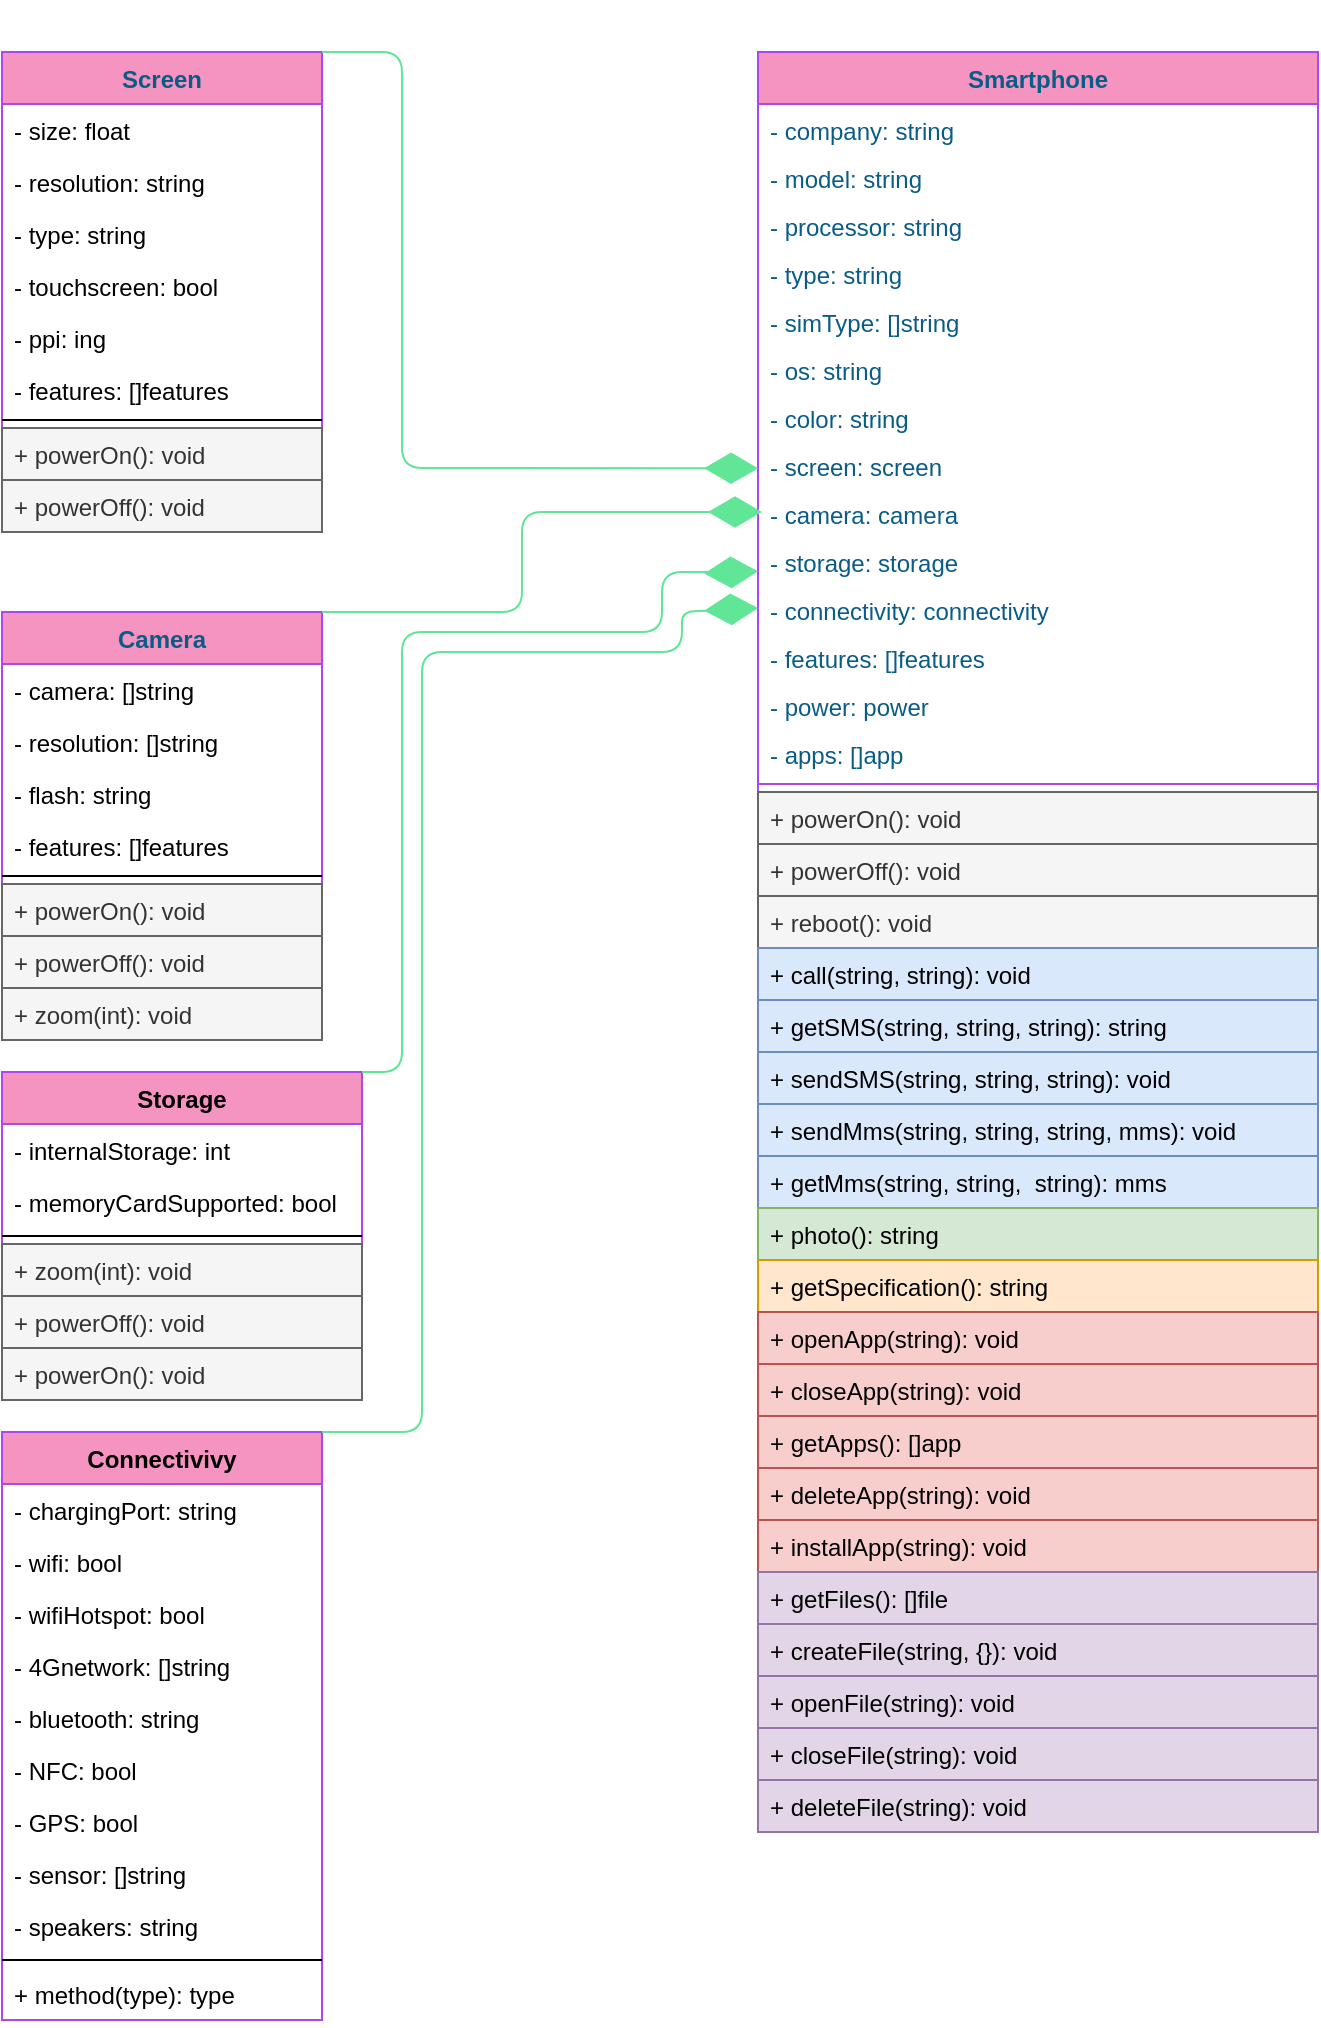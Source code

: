 <mxfile version="15.0.6" type="github">
  <diagram id="CjyDBgkY8oRkE1PANgcw" name="Page-1">
    <mxGraphModel dx="667" dy="2395" grid="1" gridSize="10" guides="1" tooltips="1" connect="1" arrows="1" fold="1" page="1" pageScale="1" pageWidth="1169" pageHeight="827" math="0" shadow="0">
      <root>
        <mxCell id="0" />
        <mxCell id="1" parent="0" />
        <mxCell id="ZrbWM_IVjNoFiUcgMcWU-2" value="Smartphone&#xa;" style="swimlane;fontStyle=1;align=center;verticalAlign=top;childLayout=stackLayout;horizontal=1;startSize=26;horizontalStack=0;resizeParent=1;resizeParentMax=0;resizeLast=0;collapsible=1;marginBottom=0;rounded=0;sketch=0;fontColor=#095C86;strokeColor=#AF45ED;fillColor=#F694C1;" vertex="1" parent="1">
          <mxGeometry x="2058" width="280" height="890" as="geometry" />
        </mxCell>
        <mxCell id="ZrbWM_IVjNoFiUcgMcWU-44" value="- company: string" style="text;strokeColor=none;fillColor=none;align=left;verticalAlign=top;spacingLeft=4;spacingRight=4;overflow=hidden;rotatable=0;points=[[0,0.5],[1,0.5]];portConstraint=eastwest;fontColor=#095C86;" vertex="1" parent="ZrbWM_IVjNoFiUcgMcWU-2">
          <mxGeometry y="26" width="280" height="24" as="geometry" />
        </mxCell>
        <mxCell id="ZrbWM_IVjNoFiUcgMcWU-45" value="- model: string" style="text;strokeColor=none;fillColor=none;align=left;verticalAlign=top;spacingLeft=4;spacingRight=4;overflow=hidden;rotatable=0;points=[[0,0.5],[1,0.5]];portConstraint=eastwest;fontColor=#095C86;" vertex="1" parent="ZrbWM_IVjNoFiUcgMcWU-2">
          <mxGeometry y="50" width="280" height="24" as="geometry" />
        </mxCell>
        <mxCell id="ZrbWM_IVjNoFiUcgMcWU-9" value="- processor: string" style="text;strokeColor=none;fillColor=none;align=left;verticalAlign=top;spacingLeft=4;spacingRight=4;overflow=hidden;rotatable=0;points=[[0,0.5],[1,0.5]];portConstraint=eastwest;fontColor=#095C86;" vertex="1" parent="ZrbWM_IVjNoFiUcgMcWU-2">
          <mxGeometry y="74" width="280" height="24" as="geometry" />
        </mxCell>
        <mxCell id="ZrbWM_IVjNoFiUcgMcWU-10" value="- type: string&#xa;" style="text;strokeColor=none;fillColor=none;align=left;verticalAlign=top;spacingLeft=4;spacingRight=4;overflow=hidden;rotatable=0;points=[[0,0.5],[1,0.5]];portConstraint=eastwest;fontColor=#095C86;" vertex="1" parent="ZrbWM_IVjNoFiUcgMcWU-2">
          <mxGeometry y="98" width="280" height="24" as="geometry" />
        </mxCell>
        <mxCell id="ZrbWM_IVjNoFiUcgMcWU-11" value="- simType: []string" style="text;strokeColor=none;fillColor=none;align=left;verticalAlign=top;spacingLeft=4;spacingRight=4;overflow=hidden;rotatable=0;points=[[0,0.5],[1,0.5]];portConstraint=eastwest;fontColor=#095C86;" vertex="1" parent="ZrbWM_IVjNoFiUcgMcWU-2">
          <mxGeometry y="122" width="280" height="24" as="geometry" />
        </mxCell>
        <mxCell id="ZrbWM_IVjNoFiUcgMcWU-12" value="- os: string&#xa;" style="text;strokeColor=none;fillColor=none;align=left;verticalAlign=top;spacingLeft=4;spacingRight=4;overflow=hidden;rotatable=0;points=[[0,0.5],[1,0.5]];portConstraint=eastwest;fontColor=#095C86;" vertex="1" parent="ZrbWM_IVjNoFiUcgMcWU-2">
          <mxGeometry y="146" width="280" height="24" as="geometry" />
        </mxCell>
        <mxCell id="ZrbWM_IVjNoFiUcgMcWU-13" value="- color: string&#xa;" style="text;strokeColor=none;fillColor=none;align=left;verticalAlign=top;spacingLeft=4;spacingRight=4;overflow=hidden;rotatable=0;points=[[0,0.5],[1,0.5]];portConstraint=eastwest;fontColor=#095C86;" vertex="1" parent="ZrbWM_IVjNoFiUcgMcWU-2">
          <mxGeometry y="170" width="280" height="24" as="geometry" />
        </mxCell>
        <mxCell id="ZrbWM_IVjNoFiUcgMcWU-14" value="- screen: screen&#xa;" style="text;strokeColor=none;fillColor=none;align=left;verticalAlign=top;spacingLeft=4;spacingRight=4;overflow=hidden;rotatable=0;points=[[0,0.5],[1,0.5]];portConstraint=eastwest;fontColor=#095C86;" vertex="1" parent="ZrbWM_IVjNoFiUcgMcWU-2">
          <mxGeometry y="194" width="280" height="24" as="geometry" />
        </mxCell>
        <mxCell id="ZrbWM_IVjNoFiUcgMcWU-15" value="- camera: camera" style="text;strokeColor=none;fillColor=none;align=left;verticalAlign=top;spacingLeft=4;spacingRight=4;overflow=hidden;rotatable=0;points=[[0,0.5],[1,0.5]];portConstraint=eastwest;fontColor=#095C86;" vertex="1" parent="ZrbWM_IVjNoFiUcgMcWU-2">
          <mxGeometry y="218" width="280" height="24" as="geometry" />
        </mxCell>
        <mxCell id="ZrbWM_IVjNoFiUcgMcWU-16" value="- storage: storage" style="text;strokeColor=none;fillColor=none;align=left;verticalAlign=top;spacingLeft=4;spacingRight=4;overflow=hidden;rotatable=0;points=[[0,0.5],[1,0.5]];portConstraint=eastwest;fontColor=#095C86;" vertex="1" parent="ZrbWM_IVjNoFiUcgMcWU-2">
          <mxGeometry y="242" width="280" height="24" as="geometry" />
        </mxCell>
        <mxCell id="ZrbWM_IVjNoFiUcgMcWU-17" value="- connectivity: connectivity" style="text;strokeColor=none;fillColor=none;align=left;verticalAlign=top;spacingLeft=4;spacingRight=4;overflow=hidden;rotatable=0;points=[[0,0.5],[1,0.5]];portConstraint=eastwest;fontColor=#095C86;" vertex="1" parent="ZrbWM_IVjNoFiUcgMcWU-2">
          <mxGeometry y="266" width="280" height="24" as="geometry" />
        </mxCell>
        <mxCell id="ZrbWM_IVjNoFiUcgMcWU-18" value="- features: []features" style="text;strokeColor=none;fillColor=none;align=left;verticalAlign=top;spacingLeft=4;spacingRight=4;overflow=hidden;rotatable=0;points=[[0,0.5],[1,0.5]];portConstraint=eastwest;fontColor=#095C86;" vertex="1" parent="ZrbWM_IVjNoFiUcgMcWU-2">
          <mxGeometry y="290" width="280" height="24" as="geometry" />
        </mxCell>
        <mxCell id="ZrbWM_IVjNoFiUcgMcWU-19" value="- power: power" style="text;strokeColor=none;fillColor=none;align=left;verticalAlign=top;spacingLeft=4;spacingRight=4;overflow=hidden;rotatable=0;points=[[0,0.5],[1,0.5]];portConstraint=eastwest;fontColor=#095C86;" vertex="1" parent="ZrbWM_IVjNoFiUcgMcWU-2">
          <mxGeometry y="314" width="280" height="24" as="geometry" />
        </mxCell>
        <mxCell id="ZrbWM_IVjNoFiUcgMcWU-30" value="- apps: []app" style="text;strokeColor=none;fillColor=none;align=left;verticalAlign=top;spacingLeft=4;spacingRight=4;overflow=hidden;rotatable=0;points=[[0,0.5],[1,0.5]];portConstraint=eastwest;fontColor=#095C86;" vertex="1" parent="ZrbWM_IVjNoFiUcgMcWU-2">
          <mxGeometry y="338" width="280" height="24" as="geometry" />
        </mxCell>
        <mxCell id="ZrbWM_IVjNoFiUcgMcWU-4" value="" style="line;strokeWidth=1;fillColor=none;align=left;verticalAlign=middle;spacingTop=-1;spacingLeft=3;spacingRight=3;rotatable=0;labelPosition=right;points=[];portConstraint=eastwest;strokeColor=#AF45ED;fontColor=#095C86;" vertex="1" parent="ZrbWM_IVjNoFiUcgMcWU-2">
          <mxGeometry y="362" width="280" height="8" as="geometry" />
        </mxCell>
        <mxCell id="ZrbWM_IVjNoFiUcgMcWU-5" value="+ powerOn(): void" style="text;strokeColor=#666666;fillColor=#f5f5f5;align=left;verticalAlign=top;spacingLeft=4;spacingRight=4;overflow=hidden;rotatable=0;points=[[0,0.5],[1,0.5]];portConstraint=eastwest;fontColor=#333333;" vertex="1" parent="ZrbWM_IVjNoFiUcgMcWU-2">
          <mxGeometry y="370" width="280" height="26" as="geometry" />
        </mxCell>
        <mxCell id="ZrbWM_IVjNoFiUcgMcWU-21" value="+ powerOff(): void" style="text;strokeColor=#666666;fillColor=#f5f5f5;align=left;verticalAlign=top;spacingLeft=4;spacingRight=4;overflow=hidden;rotatable=0;points=[[0,0.5],[1,0.5]];portConstraint=eastwest;fontColor=#333333;" vertex="1" parent="ZrbWM_IVjNoFiUcgMcWU-2">
          <mxGeometry y="396" width="280" height="26" as="geometry" />
        </mxCell>
        <mxCell id="ZrbWM_IVjNoFiUcgMcWU-32" value="+ reboot(): void" style="text;strokeColor=#666666;fillColor=#f5f5f5;align=left;verticalAlign=top;spacingLeft=4;spacingRight=4;overflow=hidden;rotatable=0;points=[[0,0.5],[1,0.5]];portConstraint=eastwest;fontColor=#333333;" vertex="1" parent="ZrbWM_IVjNoFiUcgMcWU-2">
          <mxGeometry y="422" width="280" height="26" as="geometry" />
        </mxCell>
        <mxCell id="ZrbWM_IVjNoFiUcgMcWU-22" value="+ call(string, string): void" style="text;strokeColor=#6c8ebf;fillColor=#dae8fc;align=left;verticalAlign=top;spacingLeft=4;spacingRight=4;overflow=hidden;rotatable=0;points=[[0,0.5],[1,0.5]];portConstraint=eastwest;" vertex="1" parent="ZrbWM_IVjNoFiUcgMcWU-2">
          <mxGeometry y="448" width="280" height="26" as="geometry" />
        </mxCell>
        <mxCell id="ZrbWM_IVjNoFiUcgMcWU-26" value="+ getSMS(string, string, string): string" style="text;strokeColor=#6c8ebf;fillColor=#dae8fc;align=left;verticalAlign=top;spacingLeft=4;spacingRight=4;overflow=hidden;rotatable=0;points=[[0,0.5],[1,0.5]];portConstraint=eastwest;" vertex="1" parent="ZrbWM_IVjNoFiUcgMcWU-2">
          <mxGeometry y="474" width="280" height="26" as="geometry" />
        </mxCell>
        <mxCell id="ZrbWM_IVjNoFiUcgMcWU-23" value="+ sendSMS(string, string, string): void" style="text;strokeColor=#6c8ebf;fillColor=#dae8fc;align=left;verticalAlign=top;spacingLeft=4;spacingRight=4;overflow=hidden;rotatable=0;points=[[0,0.5],[1,0.5]];portConstraint=eastwest;" vertex="1" parent="ZrbWM_IVjNoFiUcgMcWU-2">
          <mxGeometry y="500" width="280" height="26" as="geometry" />
        </mxCell>
        <mxCell id="ZrbWM_IVjNoFiUcgMcWU-24" value="+ sendMms(string, string, string, mms): void" style="text;strokeColor=#6c8ebf;fillColor=#dae8fc;align=left;verticalAlign=top;spacingLeft=4;spacingRight=4;overflow=hidden;rotatable=0;points=[[0,0.5],[1,0.5]];portConstraint=eastwest;" vertex="1" parent="ZrbWM_IVjNoFiUcgMcWU-2">
          <mxGeometry y="526" width="280" height="26" as="geometry" />
        </mxCell>
        <mxCell id="ZrbWM_IVjNoFiUcgMcWU-27" value="+ getMms(string, string,  string): mms" style="text;strokeColor=#6c8ebf;fillColor=#dae8fc;align=left;verticalAlign=top;spacingLeft=4;spacingRight=4;overflow=hidden;rotatable=0;points=[[0,0.5],[1,0.5]];portConstraint=eastwest;" vertex="1" parent="ZrbWM_IVjNoFiUcgMcWU-2">
          <mxGeometry y="552" width="280" height="26" as="geometry" />
        </mxCell>
        <mxCell id="ZrbWM_IVjNoFiUcgMcWU-25" value="+ photo(): string" style="text;strokeColor=#82b366;fillColor=#d5e8d4;align=left;verticalAlign=top;spacingLeft=4;spacingRight=4;overflow=hidden;rotatable=0;points=[[0,0.5],[1,0.5]];portConstraint=eastwest;" vertex="1" parent="ZrbWM_IVjNoFiUcgMcWU-2">
          <mxGeometry y="578" width="280" height="26" as="geometry" />
        </mxCell>
        <mxCell id="ZrbWM_IVjNoFiUcgMcWU-28" value="+ getSpecification(): string" style="text;strokeColor=#d79b00;fillColor=#ffe6cc;align=left;verticalAlign=top;spacingLeft=4;spacingRight=4;overflow=hidden;rotatable=0;points=[[0,0.5],[1,0.5]];portConstraint=eastwest;" vertex="1" parent="ZrbWM_IVjNoFiUcgMcWU-2">
          <mxGeometry y="604" width="280" height="26" as="geometry" />
        </mxCell>
        <mxCell id="ZrbWM_IVjNoFiUcgMcWU-29" value="+ openApp(string): void " style="text;strokeColor=#b85450;fillColor=#f8cecc;align=left;verticalAlign=top;spacingLeft=4;spacingRight=4;overflow=hidden;rotatable=0;points=[[0,0.5],[1,0.5]];portConstraint=eastwest;" vertex="1" parent="ZrbWM_IVjNoFiUcgMcWU-2">
          <mxGeometry y="630" width="280" height="26" as="geometry" />
        </mxCell>
        <mxCell id="ZrbWM_IVjNoFiUcgMcWU-31" value="+ closeApp(string): void " style="text;strokeColor=#b85450;fillColor=#f8cecc;align=left;verticalAlign=top;spacingLeft=4;spacingRight=4;overflow=hidden;rotatable=0;points=[[0,0.5],[1,0.5]];portConstraint=eastwest;" vertex="1" parent="ZrbWM_IVjNoFiUcgMcWU-2">
          <mxGeometry y="656" width="280" height="26" as="geometry" />
        </mxCell>
        <mxCell id="ZrbWM_IVjNoFiUcgMcWU-33" value="+ getApps(): []app " style="text;strokeColor=#b85450;fillColor=#f8cecc;align=left;verticalAlign=top;spacingLeft=4;spacingRight=4;overflow=hidden;rotatable=0;points=[[0,0.5],[1,0.5]];portConstraint=eastwest;" vertex="1" parent="ZrbWM_IVjNoFiUcgMcWU-2">
          <mxGeometry y="682" width="280" height="26" as="geometry" />
        </mxCell>
        <mxCell id="ZrbWM_IVjNoFiUcgMcWU-37" value="+ deleteApp(string): void " style="text;strokeColor=#b85450;fillColor=#f8cecc;align=left;verticalAlign=top;spacingLeft=4;spacingRight=4;overflow=hidden;rotatable=0;points=[[0,0.5],[1,0.5]];portConstraint=eastwest;" vertex="1" parent="ZrbWM_IVjNoFiUcgMcWU-2">
          <mxGeometry y="708" width="280" height="26" as="geometry" />
        </mxCell>
        <mxCell id="ZrbWM_IVjNoFiUcgMcWU-42" value="+ installApp(string): void " style="text;strokeColor=#b85450;fillColor=#f8cecc;align=left;verticalAlign=top;spacingLeft=4;spacingRight=4;overflow=hidden;rotatable=0;points=[[0,0.5],[1,0.5]];portConstraint=eastwest;" vertex="1" parent="ZrbWM_IVjNoFiUcgMcWU-2">
          <mxGeometry y="734" width="280" height="26" as="geometry" />
        </mxCell>
        <mxCell id="ZrbWM_IVjNoFiUcgMcWU-38" value="+ getFiles(): []file" style="text;strokeColor=#9673a6;fillColor=#e1d5e7;align=left;verticalAlign=top;spacingLeft=4;spacingRight=4;overflow=hidden;rotatable=0;points=[[0,0.5],[1,0.5]];portConstraint=eastwest;" vertex="1" parent="ZrbWM_IVjNoFiUcgMcWU-2">
          <mxGeometry y="760" width="280" height="26" as="geometry" />
        </mxCell>
        <mxCell id="ZrbWM_IVjNoFiUcgMcWU-39" value="+ createFile(string, {}): void" style="text;strokeColor=#9673a6;fillColor=#e1d5e7;align=left;verticalAlign=top;spacingLeft=4;spacingRight=4;overflow=hidden;rotatable=0;points=[[0,0.5],[1,0.5]];portConstraint=eastwest;" vertex="1" parent="ZrbWM_IVjNoFiUcgMcWU-2">
          <mxGeometry y="786" width="280" height="26" as="geometry" />
        </mxCell>
        <mxCell id="ZrbWM_IVjNoFiUcgMcWU-40" value="+ openFile(string): void" style="text;strokeColor=#9673a6;fillColor=#e1d5e7;align=left;verticalAlign=top;spacingLeft=4;spacingRight=4;overflow=hidden;rotatable=0;points=[[0,0.5],[1,0.5]];portConstraint=eastwest;" vertex="1" parent="ZrbWM_IVjNoFiUcgMcWU-2">
          <mxGeometry y="812" width="280" height="26" as="geometry" />
        </mxCell>
        <mxCell id="ZrbWM_IVjNoFiUcgMcWU-43" value="+ closeFile(string): void" style="text;strokeColor=#9673a6;fillColor=#e1d5e7;align=left;verticalAlign=top;spacingLeft=4;spacingRight=4;overflow=hidden;rotatable=0;points=[[0,0.5],[1,0.5]];portConstraint=eastwest;" vertex="1" parent="ZrbWM_IVjNoFiUcgMcWU-2">
          <mxGeometry y="838" width="280" height="26" as="geometry" />
        </mxCell>
        <mxCell id="ZrbWM_IVjNoFiUcgMcWU-41" value="+ deleteFile(string): void" style="text;strokeColor=#9673a6;fillColor=#e1d5e7;align=left;verticalAlign=top;spacingLeft=4;spacingRight=4;overflow=hidden;rotatable=0;points=[[0,0.5],[1,0.5]];portConstraint=eastwest;" vertex="1" parent="ZrbWM_IVjNoFiUcgMcWU-2">
          <mxGeometry y="864" width="280" height="26" as="geometry" />
        </mxCell>
        <mxCell id="ZrbWM_IVjNoFiUcgMcWU-48" value="Screen" style="swimlane;fontStyle=1;align=center;verticalAlign=top;childLayout=stackLayout;horizontal=1;startSize=26;horizontalStack=0;resizeParent=1;resizeParentMax=0;resizeLast=0;collapsible=1;marginBottom=0;rounded=0;sketch=0;fontColor=#095C86;strokeColor=#AF45ED;fillColor=#F694C1;" vertex="1" parent="1">
          <mxGeometry x="1680" width="160" height="240" as="geometry" />
        </mxCell>
        <mxCell id="ZrbWM_IVjNoFiUcgMcWU-49" value="- size: float" style="text;strokeColor=none;fillColor=none;align=left;verticalAlign=top;spacingLeft=4;spacingRight=4;overflow=hidden;rotatable=0;points=[[0,0.5],[1,0.5]];portConstraint=eastwest;" vertex="1" parent="ZrbWM_IVjNoFiUcgMcWU-48">
          <mxGeometry y="26" width="160" height="26" as="geometry" />
        </mxCell>
        <mxCell id="ZrbWM_IVjNoFiUcgMcWU-59" value="- resolution: string" style="text;strokeColor=none;fillColor=none;align=left;verticalAlign=top;spacingLeft=4;spacingRight=4;overflow=hidden;rotatable=0;points=[[0,0.5],[1,0.5]];portConstraint=eastwest;" vertex="1" parent="ZrbWM_IVjNoFiUcgMcWU-48">
          <mxGeometry y="52" width="160" height="26" as="geometry" />
        </mxCell>
        <mxCell id="ZrbWM_IVjNoFiUcgMcWU-60" value="- type: string" style="text;strokeColor=none;fillColor=none;align=left;verticalAlign=top;spacingLeft=4;spacingRight=4;overflow=hidden;rotatable=0;points=[[0,0.5],[1,0.5]];portConstraint=eastwest;" vertex="1" parent="ZrbWM_IVjNoFiUcgMcWU-48">
          <mxGeometry y="78" width="160" height="26" as="geometry" />
        </mxCell>
        <mxCell id="ZrbWM_IVjNoFiUcgMcWU-61" value="- touchscreen: bool" style="text;strokeColor=none;fillColor=none;align=left;verticalAlign=top;spacingLeft=4;spacingRight=4;overflow=hidden;rotatable=0;points=[[0,0.5],[1,0.5]];portConstraint=eastwest;" vertex="1" parent="ZrbWM_IVjNoFiUcgMcWU-48">
          <mxGeometry y="104" width="160" height="26" as="geometry" />
        </mxCell>
        <mxCell id="ZrbWM_IVjNoFiUcgMcWU-62" value="- ppi: ing" style="text;strokeColor=none;fillColor=none;align=left;verticalAlign=top;spacingLeft=4;spacingRight=4;overflow=hidden;rotatable=0;points=[[0,0.5],[1,0.5]];portConstraint=eastwest;" vertex="1" parent="ZrbWM_IVjNoFiUcgMcWU-48">
          <mxGeometry y="130" width="160" height="26" as="geometry" />
        </mxCell>
        <mxCell id="ZrbWM_IVjNoFiUcgMcWU-63" value="- features: []features" style="text;strokeColor=none;fillColor=none;align=left;verticalAlign=top;spacingLeft=4;spacingRight=4;overflow=hidden;rotatable=0;points=[[0,0.5],[1,0.5]];portConstraint=eastwest;" vertex="1" parent="ZrbWM_IVjNoFiUcgMcWU-48">
          <mxGeometry y="156" width="160" height="24" as="geometry" />
        </mxCell>
        <mxCell id="ZrbWM_IVjNoFiUcgMcWU-50" value="" style="line;strokeWidth=1;fillColor=none;align=left;verticalAlign=middle;spacingTop=-1;spacingLeft=3;spacingRight=3;rotatable=0;labelPosition=right;points=[];portConstraint=eastwest;" vertex="1" parent="ZrbWM_IVjNoFiUcgMcWU-48">
          <mxGeometry y="180" width="160" height="8" as="geometry" />
        </mxCell>
        <mxCell id="ZrbWM_IVjNoFiUcgMcWU-66" value="+ powerOn(): void" style="text;strokeColor=#666666;fillColor=#f5f5f5;align=left;verticalAlign=top;spacingLeft=4;spacingRight=4;overflow=hidden;rotatable=0;points=[[0,0.5],[1,0.5]];portConstraint=eastwest;fontColor=#333333;" vertex="1" parent="ZrbWM_IVjNoFiUcgMcWU-48">
          <mxGeometry y="188" width="160" height="26" as="geometry" />
        </mxCell>
        <mxCell id="ZrbWM_IVjNoFiUcgMcWU-67" value="+ powerOff(): void" style="text;strokeColor=#666666;fillColor=#f5f5f5;align=left;verticalAlign=top;spacingLeft=4;spacingRight=4;overflow=hidden;rotatable=0;points=[[0,0.5],[1,0.5]];portConstraint=eastwest;fontColor=#333333;" vertex="1" parent="ZrbWM_IVjNoFiUcgMcWU-48">
          <mxGeometry y="214" width="160" height="26" as="geometry" />
        </mxCell>
        <mxCell id="ZrbWM_IVjNoFiUcgMcWU-53" value="Camera" style="swimlane;fontStyle=1;align=center;verticalAlign=top;childLayout=stackLayout;horizontal=1;startSize=26;horizontalStack=0;resizeParent=1;resizeParentMax=0;resizeLast=0;collapsible=1;marginBottom=0;rounded=0;sketch=0;fontColor=#095C86;strokeColor=#AF45ED;fillColor=#F694C1;" vertex="1" parent="1">
          <mxGeometry x="1680" y="280" width="160" height="214" as="geometry" />
        </mxCell>
        <mxCell id="ZrbWM_IVjNoFiUcgMcWU-54" value="- camera: []string" style="text;strokeColor=none;fillColor=none;align=left;verticalAlign=top;spacingLeft=4;spacingRight=4;overflow=hidden;rotatable=0;points=[[0,0.5],[1,0.5]];portConstraint=eastwest;" vertex="1" parent="ZrbWM_IVjNoFiUcgMcWU-53">
          <mxGeometry y="26" width="160" height="26" as="geometry" />
        </mxCell>
        <mxCell id="ZrbWM_IVjNoFiUcgMcWU-68" value="- resolution: []string" style="text;strokeColor=none;fillColor=none;align=left;verticalAlign=top;spacingLeft=4;spacingRight=4;overflow=hidden;rotatable=0;points=[[0,0.5],[1,0.5]];portConstraint=eastwest;" vertex="1" parent="ZrbWM_IVjNoFiUcgMcWU-53">
          <mxGeometry y="52" width="160" height="26" as="geometry" />
        </mxCell>
        <mxCell id="ZrbWM_IVjNoFiUcgMcWU-69" value="- flash: string" style="text;strokeColor=none;fillColor=none;align=left;verticalAlign=top;spacingLeft=4;spacingRight=4;overflow=hidden;rotatable=0;points=[[0,0.5],[1,0.5]];portConstraint=eastwest;" vertex="1" parent="ZrbWM_IVjNoFiUcgMcWU-53">
          <mxGeometry y="78" width="160" height="26" as="geometry" />
        </mxCell>
        <mxCell id="ZrbWM_IVjNoFiUcgMcWU-70" value="- features: []features" style="text;strokeColor=none;fillColor=none;align=left;verticalAlign=top;spacingLeft=4;spacingRight=4;overflow=hidden;rotatable=0;points=[[0,0.5],[1,0.5]];portConstraint=eastwest;" vertex="1" parent="ZrbWM_IVjNoFiUcgMcWU-53">
          <mxGeometry y="104" width="160" height="24" as="geometry" />
        </mxCell>
        <mxCell id="ZrbWM_IVjNoFiUcgMcWU-55" value="" style="line;strokeWidth=1;fillColor=none;align=left;verticalAlign=middle;spacingTop=-1;spacingLeft=3;spacingRight=3;rotatable=0;labelPosition=right;points=[];portConstraint=eastwest;" vertex="1" parent="ZrbWM_IVjNoFiUcgMcWU-53">
          <mxGeometry y="128" width="160" height="8" as="geometry" />
        </mxCell>
        <mxCell id="ZrbWM_IVjNoFiUcgMcWU-71" value="+ powerOn(): void" style="text;strokeColor=#666666;fillColor=#f5f5f5;align=left;verticalAlign=top;spacingLeft=4;spacingRight=4;overflow=hidden;rotatable=0;points=[[0,0.5],[1,0.5]];portConstraint=eastwest;fontColor=#333333;" vertex="1" parent="ZrbWM_IVjNoFiUcgMcWU-53">
          <mxGeometry y="136" width="160" height="26" as="geometry" />
        </mxCell>
        <mxCell id="ZrbWM_IVjNoFiUcgMcWU-72" value="+ powerOff(): void" style="text;strokeColor=#666666;fillColor=#f5f5f5;align=left;verticalAlign=top;spacingLeft=4;spacingRight=4;overflow=hidden;rotatable=0;points=[[0,0.5],[1,0.5]];portConstraint=eastwest;fontColor=#333333;" vertex="1" parent="ZrbWM_IVjNoFiUcgMcWU-53">
          <mxGeometry y="162" width="160" height="26" as="geometry" />
        </mxCell>
        <mxCell id="ZrbWM_IVjNoFiUcgMcWU-73" value="+ zoom(int): void" style="text;strokeColor=#666666;fillColor=#f5f5f5;align=left;verticalAlign=top;spacingLeft=4;spacingRight=4;overflow=hidden;rotatable=0;points=[[0,0.5],[1,0.5]];portConstraint=eastwest;fontColor=#333333;" vertex="1" parent="ZrbWM_IVjNoFiUcgMcWU-53">
          <mxGeometry y="188" width="160" height="26" as="geometry" />
        </mxCell>
        <mxCell id="ZrbWM_IVjNoFiUcgMcWU-58" value="" style="endArrow=diamondThin;endFill=1;endSize=24;html=1;fontColor=#095C86;strokeColor=#60E696;fillColor=#F694C1;exitX=1;exitY=0;exitDx=0;exitDy=0;entryX=0;entryY=0.589;entryDx=0;entryDy=0;entryPerimeter=0;" edge="1" parent="1" source="ZrbWM_IVjNoFiUcgMcWU-48" target="ZrbWM_IVjNoFiUcgMcWU-14">
          <mxGeometry width="160" relative="1" as="geometry">
            <mxPoint x="1840" y="10" as="sourcePoint" />
            <mxPoint x="2040" y="213" as="targetPoint" />
            <Array as="points">
              <mxPoint x="1880" />
              <mxPoint x="1880" y="208" />
            </Array>
          </mxGeometry>
        </mxCell>
        <mxCell id="ZrbWM_IVjNoFiUcgMcWU-75" value="Storage" style="swimlane;fontStyle=1;align=center;verticalAlign=top;childLayout=stackLayout;horizontal=1;startSize=26;horizontalStack=0;resizeParent=1;resizeParentMax=0;resizeLast=0;collapsible=1;marginBottom=0;rounded=0;sketch=0;fontColor=#000000;strokeColor=#AF45ED;fillColor=#F694C1;" vertex="1" parent="1">
          <mxGeometry x="1680" y="510" width="180" height="164" as="geometry" />
        </mxCell>
        <mxCell id="ZrbWM_IVjNoFiUcgMcWU-76" value="- internalStorage: int" style="text;strokeColor=none;fillColor=none;align=left;verticalAlign=top;spacingLeft=4;spacingRight=4;overflow=hidden;rotatable=0;points=[[0,0.5],[1,0.5]];portConstraint=eastwest;" vertex="1" parent="ZrbWM_IVjNoFiUcgMcWU-75">
          <mxGeometry y="26" width="180" height="26" as="geometry" />
        </mxCell>
        <mxCell id="ZrbWM_IVjNoFiUcgMcWU-79" value="- memoryCardSupported: bool" style="text;strokeColor=none;fillColor=none;align=left;verticalAlign=top;spacingLeft=4;spacingRight=4;overflow=hidden;rotatable=0;points=[[0,0.5],[1,0.5]];portConstraint=eastwest;" vertex="1" parent="ZrbWM_IVjNoFiUcgMcWU-75">
          <mxGeometry y="52" width="180" height="26" as="geometry" />
        </mxCell>
        <mxCell id="ZrbWM_IVjNoFiUcgMcWU-77" value="" style="line;strokeWidth=1;fillColor=none;align=left;verticalAlign=middle;spacingTop=-1;spacingLeft=3;spacingRight=3;rotatable=0;labelPosition=right;points=[];portConstraint=eastwest;" vertex="1" parent="ZrbWM_IVjNoFiUcgMcWU-75">
          <mxGeometry y="78" width="180" height="8" as="geometry" />
        </mxCell>
        <mxCell id="ZrbWM_IVjNoFiUcgMcWU-100" value="+ zoom(int): void" style="text;strokeColor=#666666;fillColor=#f5f5f5;align=left;verticalAlign=top;spacingLeft=4;spacingRight=4;overflow=hidden;rotatable=0;points=[[0,0.5],[1,0.5]];portConstraint=eastwest;fontColor=#333333;" vertex="1" parent="ZrbWM_IVjNoFiUcgMcWU-75">
          <mxGeometry y="86" width="180" height="26" as="geometry" />
        </mxCell>
        <mxCell id="ZrbWM_IVjNoFiUcgMcWU-99" value="+ powerOff(): void" style="text;strokeColor=#666666;fillColor=#f5f5f5;align=left;verticalAlign=top;spacingLeft=4;spacingRight=4;overflow=hidden;rotatable=0;points=[[0,0.5],[1,0.5]];portConstraint=eastwest;fontColor=#333333;" vertex="1" parent="ZrbWM_IVjNoFiUcgMcWU-75">
          <mxGeometry y="112" width="180" height="26" as="geometry" />
        </mxCell>
        <mxCell id="ZrbWM_IVjNoFiUcgMcWU-98" value="+ powerOn(): void" style="text;strokeColor=#666666;fillColor=#f5f5f5;align=left;verticalAlign=top;spacingLeft=4;spacingRight=4;overflow=hidden;rotatable=0;points=[[0,0.5],[1,0.5]];portConstraint=eastwest;fontColor=#333333;" vertex="1" parent="ZrbWM_IVjNoFiUcgMcWU-75">
          <mxGeometry y="138" width="180" height="26" as="geometry" />
        </mxCell>
        <mxCell id="ZrbWM_IVjNoFiUcgMcWU-81" value="" style="endArrow=diamondThin;endFill=1;endSize=24;html=1;fontColor=#095C86;strokeColor=#60E696;fillColor=#F694C1;exitX=1;exitY=0;exitDx=0;exitDy=0;" edge="1" parent="1" source="ZrbWM_IVjNoFiUcgMcWU-75" target="ZrbWM_IVjNoFiUcgMcWU-16">
          <mxGeometry width="160" relative="1" as="geometry">
            <mxPoint x="1850" y="290" as="sourcePoint" />
            <mxPoint x="2065.76" y="245.832" as="targetPoint" />
            <Array as="points">
              <mxPoint x="1880" y="510" />
              <mxPoint x="1880" y="290" />
              <mxPoint x="1950" y="290" />
              <mxPoint x="2010" y="290" />
              <mxPoint x="2010" y="260" />
              <mxPoint x="2050" y="260" />
            </Array>
          </mxGeometry>
        </mxCell>
        <mxCell id="ZrbWM_IVjNoFiUcgMcWU-82" value="Connectivivy" style="swimlane;fontStyle=1;align=center;verticalAlign=top;childLayout=stackLayout;horizontal=1;startSize=26;horizontalStack=0;resizeParent=1;resizeParentMax=0;resizeLast=0;collapsible=1;marginBottom=0;rounded=0;sketch=0;fontColor=#000000;strokeColor=#AF45ED;fillColor=#F694C1;" vertex="1" parent="1">
          <mxGeometry x="1680" y="690" width="160" height="294" as="geometry" />
        </mxCell>
        <mxCell id="ZrbWM_IVjNoFiUcgMcWU-87" value="- сhargingPort: string" style="text;strokeColor=none;fillColor=none;align=left;verticalAlign=top;spacingLeft=4;spacingRight=4;overflow=hidden;rotatable=0;points=[[0,0.5],[1,0.5]];portConstraint=eastwest;" vertex="1" parent="ZrbWM_IVjNoFiUcgMcWU-82">
          <mxGeometry y="26" width="160" height="26" as="geometry" />
        </mxCell>
        <mxCell id="ZrbWM_IVjNoFiUcgMcWU-89" value="- wifi: bool" style="text;strokeColor=none;fillColor=none;align=left;verticalAlign=top;spacingLeft=4;spacingRight=4;overflow=hidden;rotatable=0;points=[[0,0.5],[1,0.5]];portConstraint=eastwest;" vertex="1" parent="ZrbWM_IVjNoFiUcgMcWU-82">
          <mxGeometry y="52" width="160" height="26" as="geometry" />
        </mxCell>
        <mxCell id="ZrbWM_IVjNoFiUcgMcWU-90" value="- wifiHotspot: bool" style="text;strokeColor=none;fillColor=none;align=left;verticalAlign=top;spacingLeft=4;spacingRight=4;overflow=hidden;rotatable=0;points=[[0,0.5],[1,0.5]];portConstraint=eastwest;" vertex="1" parent="ZrbWM_IVjNoFiUcgMcWU-82">
          <mxGeometry y="78" width="160" height="26" as="geometry" />
        </mxCell>
        <mxCell id="ZrbWM_IVjNoFiUcgMcWU-92" value="- 4Gnetwork: []string" style="text;strokeColor=none;fillColor=none;align=left;verticalAlign=top;spacingLeft=4;spacingRight=4;overflow=hidden;rotatable=0;points=[[0,0.5],[1,0.5]];portConstraint=eastwest;" vertex="1" parent="ZrbWM_IVjNoFiUcgMcWU-82">
          <mxGeometry y="104" width="160" height="26" as="geometry" />
        </mxCell>
        <mxCell id="ZrbWM_IVjNoFiUcgMcWU-93" value="- bluetooth: string" style="text;strokeColor=none;fillColor=none;align=left;verticalAlign=top;spacingLeft=4;spacingRight=4;overflow=hidden;rotatable=0;points=[[0,0.5],[1,0.5]];portConstraint=eastwest;" vertex="1" parent="ZrbWM_IVjNoFiUcgMcWU-82">
          <mxGeometry y="130" width="160" height="26" as="geometry" />
        </mxCell>
        <mxCell id="ZrbWM_IVjNoFiUcgMcWU-94" value="- NFC: bool" style="text;strokeColor=none;fillColor=none;align=left;verticalAlign=top;spacingLeft=4;spacingRight=4;overflow=hidden;rotatable=0;points=[[0,0.5],[1,0.5]];portConstraint=eastwest;" vertex="1" parent="ZrbWM_IVjNoFiUcgMcWU-82">
          <mxGeometry y="156" width="160" height="26" as="geometry" />
        </mxCell>
        <mxCell id="ZrbWM_IVjNoFiUcgMcWU-95" value="- GPS: bool" style="text;strokeColor=none;fillColor=none;align=left;verticalAlign=top;spacingLeft=4;spacingRight=4;overflow=hidden;rotatable=0;points=[[0,0.5],[1,0.5]];portConstraint=eastwest;" vertex="1" parent="ZrbWM_IVjNoFiUcgMcWU-82">
          <mxGeometry y="182" width="160" height="26" as="geometry" />
        </mxCell>
        <mxCell id="ZrbWM_IVjNoFiUcgMcWU-96" value="- sensor: []string" style="text;strokeColor=none;fillColor=none;align=left;verticalAlign=top;spacingLeft=4;spacingRight=4;overflow=hidden;rotatable=0;points=[[0,0.5],[1,0.5]];portConstraint=eastwest;" vertex="1" parent="ZrbWM_IVjNoFiUcgMcWU-82">
          <mxGeometry y="208" width="160" height="26" as="geometry" />
        </mxCell>
        <mxCell id="ZrbWM_IVjNoFiUcgMcWU-97" value="- speakers: string" style="text;strokeColor=none;fillColor=none;align=left;verticalAlign=top;spacingLeft=4;spacingRight=4;overflow=hidden;rotatable=0;points=[[0,0.5],[1,0.5]];portConstraint=eastwest;" vertex="1" parent="ZrbWM_IVjNoFiUcgMcWU-82">
          <mxGeometry y="234" width="160" height="26" as="geometry" />
        </mxCell>
        <mxCell id="ZrbWM_IVjNoFiUcgMcWU-84" value="" style="line;strokeWidth=1;fillColor=none;align=left;verticalAlign=middle;spacingTop=-1;spacingLeft=3;spacingRight=3;rotatable=0;labelPosition=right;points=[];portConstraint=eastwest;" vertex="1" parent="ZrbWM_IVjNoFiUcgMcWU-82">
          <mxGeometry y="260" width="160" height="8" as="geometry" />
        </mxCell>
        <mxCell id="ZrbWM_IVjNoFiUcgMcWU-85" value="+ method(type): type" style="text;strokeColor=none;fillColor=none;align=left;verticalAlign=top;spacingLeft=4;spacingRight=4;overflow=hidden;rotatable=0;points=[[0,0.5],[1,0.5]];portConstraint=eastwest;" vertex="1" parent="ZrbWM_IVjNoFiUcgMcWU-82">
          <mxGeometry y="268" width="160" height="26" as="geometry" />
        </mxCell>
        <mxCell id="ZrbWM_IVjNoFiUcgMcWU-86" value="" style="endArrow=diamondThin;endFill=1;endSize=24;html=1;fontColor=#095C86;strokeColor=#60E696;fillColor=#F694C1;exitX=1;exitY=0;exitDx=0;exitDy=0;entryX=0;entryY=0.5;entryDx=0;entryDy=0;" edge="1" parent="1" source="ZrbWM_IVjNoFiUcgMcWU-82" target="ZrbWM_IVjNoFiUcgMcWU-17">
          <mxGeometry width="160" relative="1" as="geometry">
            <mxPoint x="1870" y="520" as="sourcePoint" />
            <mxPoint x="2050" y="280" as="targetPoint" />
            <Array as="points">
              <mxPoint x="1890" y="690" />
              <mxPoint x="1890" y="300" />
              <mxPoint x="2020" y="300" />
              <mxPoint x="2020" y="280" />
            </Array>
          </mxGeometry>
        </mxCell>
        <mxCell id="ZrbWM_IVjNoFiUcgMcWU-91" value="" style="endArrow=diamondThin;endFill=1;endSize=24;html=1;fontColor=#000000;strokeColor=#60E696;fillColor=#F694C1;exitX=1;exitY=0;exitDx=0;exitDy=0;" edge="1" parent="1" source="ZrbWM_IVjNoFiUcgMcWU-53">
          <mxGeometry width="160" relative="1" as="geometry">
            <mxPoint x="1860" y="270" as="sourcePoint" />
            <mxPoint x="2060" y="230" as="targetPoint" />
            <Array as="points">
              <mxPoint x="1940" y="280" />
              <mxPoint x="1940" y="230" />
            </Array>
          </mxGeometry>
        </mxCell>
      </root>
    </mxGraphModel>
  </diagram>
</mxfile>
